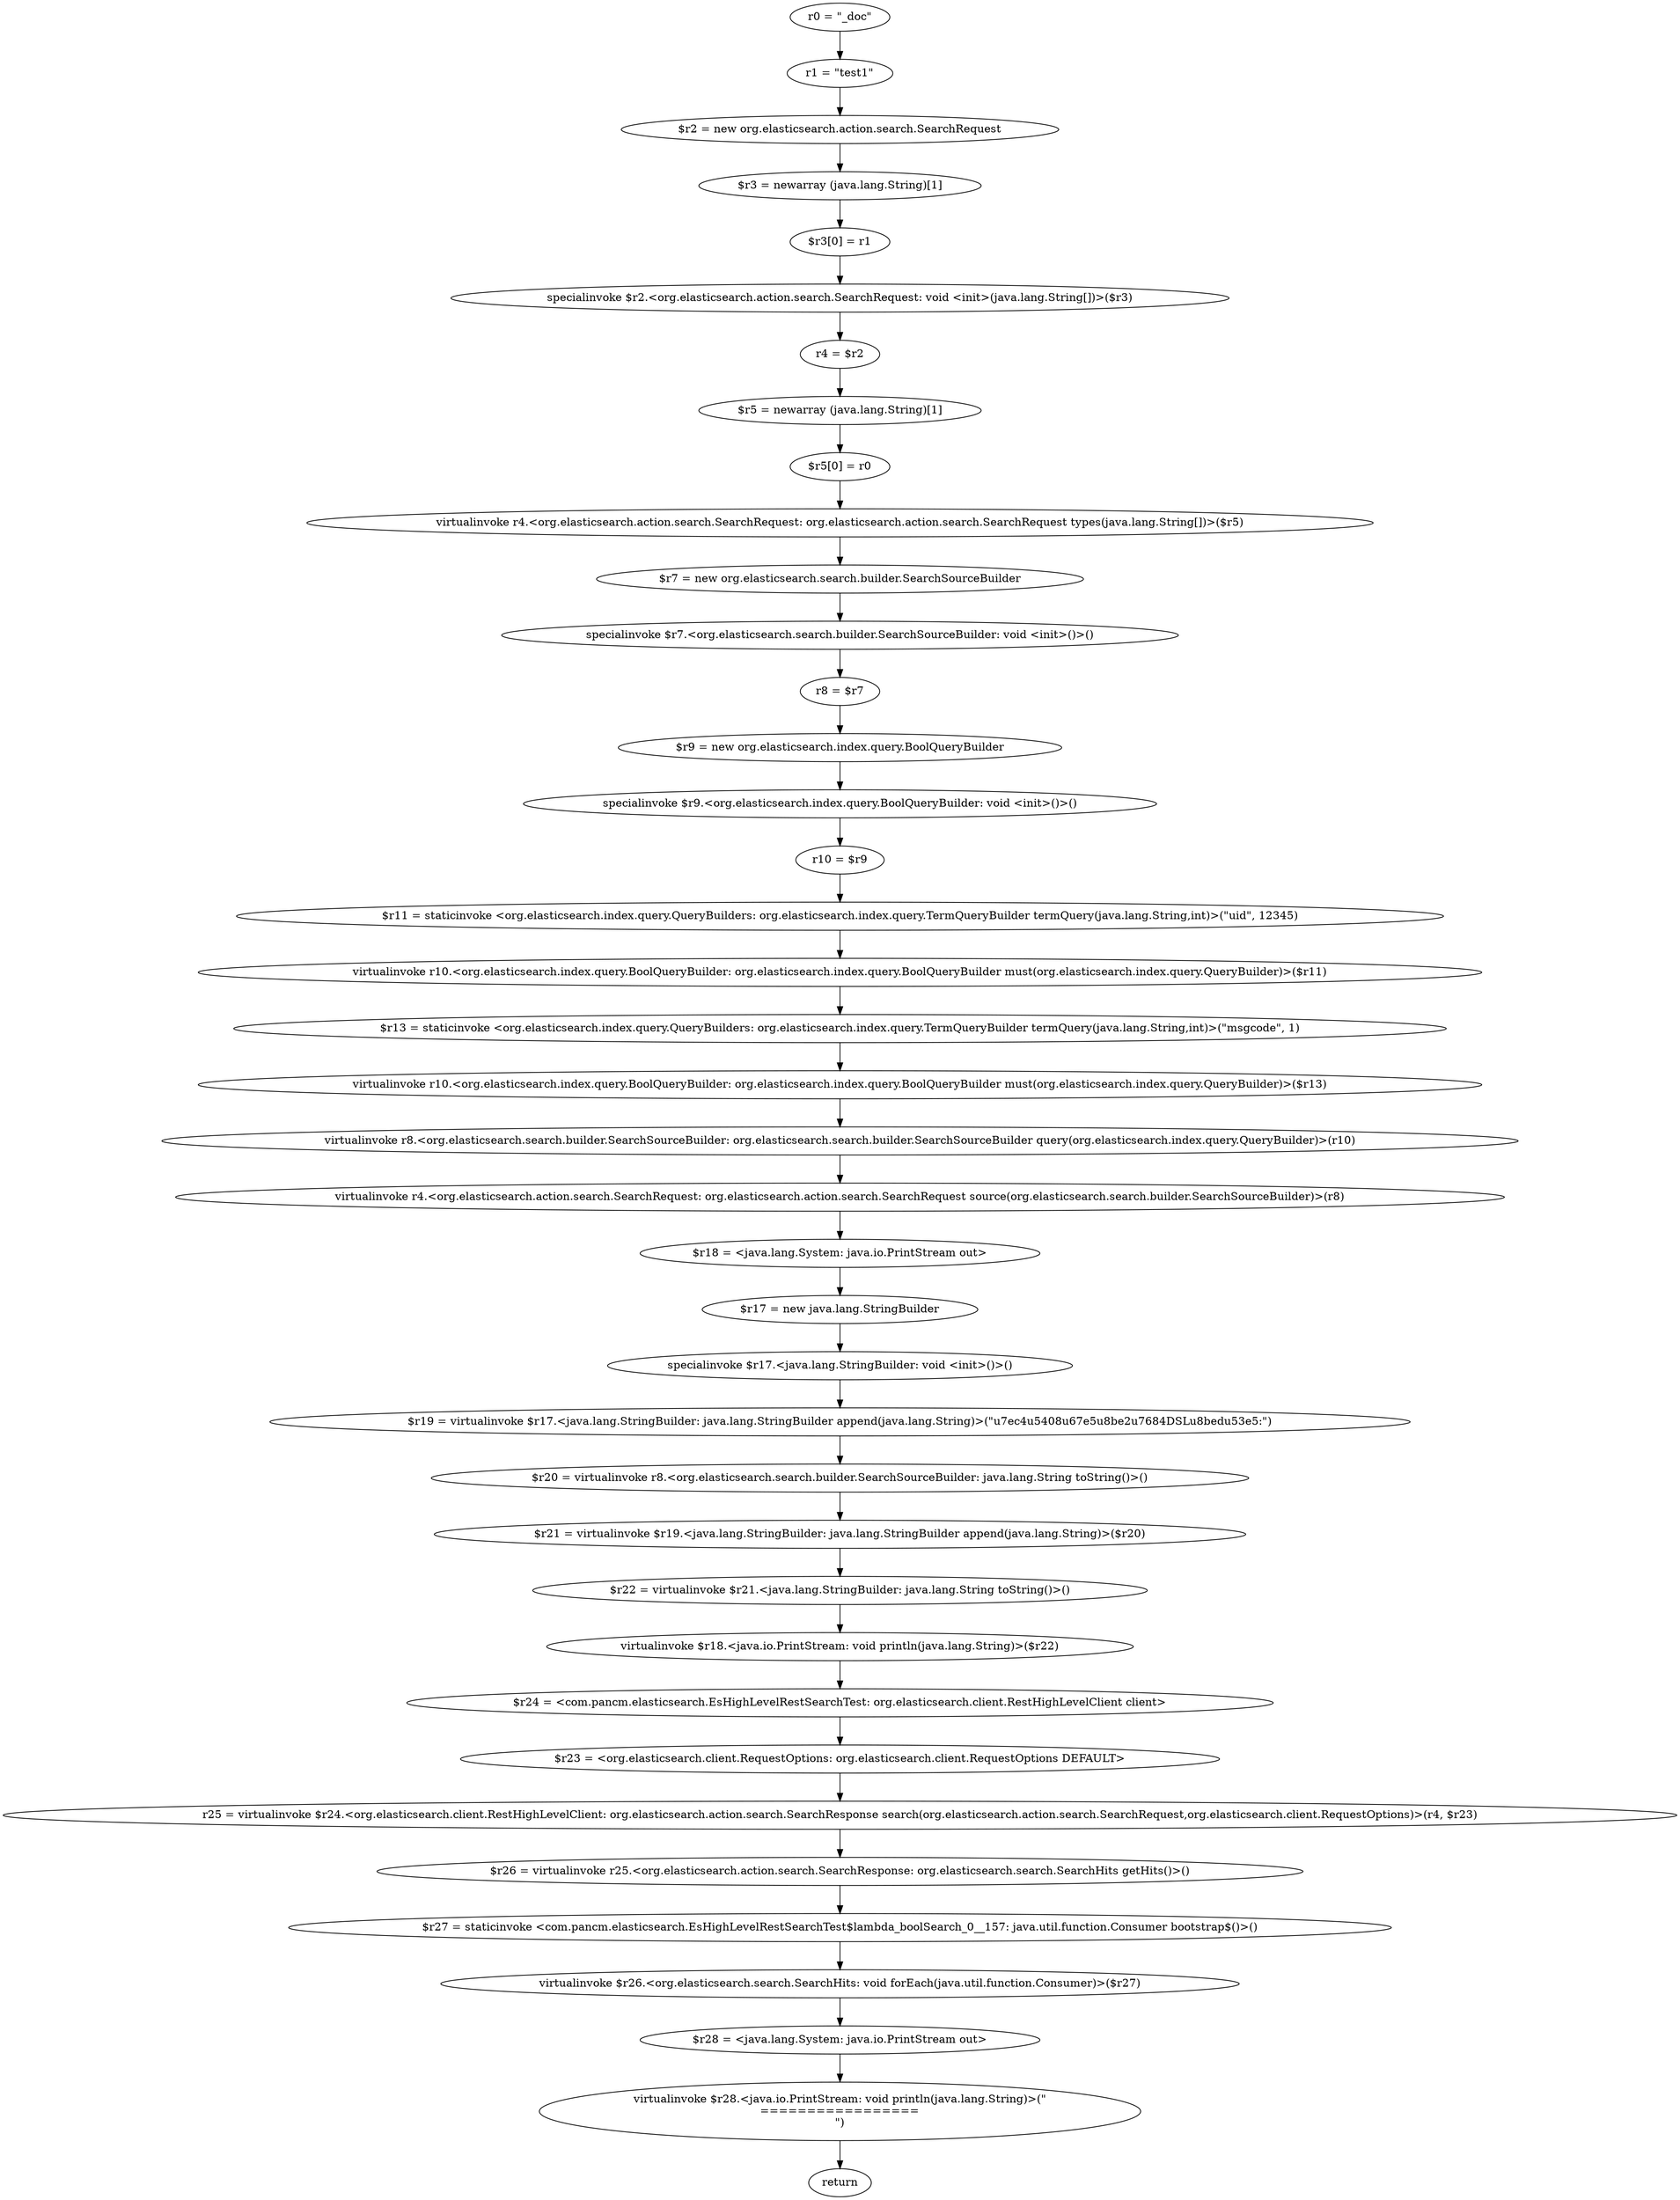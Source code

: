 digraph "unitGraph" {
    "r0 = \"_doc\""
    "r1 = \"test1\""
    "$r2 = new org.elasticsearch.action.search.SearchRequest"
    "$r3 = newarray (java.lang.String)[1]"
    "$r3[0] = r1"
    "specialinvoke $r2.<org.elasticsearch.action.search.SearchRequest: void <init>(java.lang.String[])>($r3)"
    "r4 = $r2"
    "$r5 = newarray (java.lang.String)[1]"
    "$r5[0] = r0"
    "virtualinvoke r4.<org.elasticsearch.action.search.SearchRequest: org.elasticsearch.action.search.SearchRequest types(java.lang.String[])>($r5)"
    "$r7 = new org.elasticsearch.search.builder.SearchSourceBuilder"
    "specialinvoke $r7.<org.elasticsearch.search.builder.SearchSourceBuilder: void <init>()>()"
    "r8 = $r7"
    "$r9 = new org.elasticsearch.index.query.BoolQueryBuilder"
    "specialinvoke $r9.<org.elasticsearch.index.query.BoolQueryBuilder: void <init>()>()"
    "r10 = $r9"
    "$r11 = staticinvoke <org.elasticsearch.index.query.QueryBuilders: org.elasticsearch.index.query.TermQueryBuilder termQuery(java.lang.String,int)>(\"uid\", 12345)"
    "virtualinvoke r10.<org.elasticsearch.index.query.BoolQueryBuilder: org.elasticsearch.index.query.BoolQueryBuilder must(org.elasticsearch.index.query.QueryBuilder)>($r11)"
    "$r13 = staticinvoke <org.elasticsearch.index.query.QueryBuilders: org.elasticsearch.index.query.TermQueryBuilder termQuery(java.lang.String,int)>(\"msgcode\", 1)"
    "virtualinvoke r10.<org.elasticsearch.index.query.BoolQueryBuilder: org.elasticsearch.index.query.BoolQueryBuilder must(org.elasticsearch.index.query.QueryBuilder)>($r13)"
    "virtualinvoke r8.<org.elasticsearch.search.builder.SearchSourceBuilder: org.elasticsearch.search.builder.SearchSourceBuilder query(org.elasticsearch.index.query.QueryBuilder)>(r10)"
    "virtualinvoke r4.<org.elasticsearch.action.search.SearchRequest: org.elasticsearch.action.search.SearchRequest source(org.elasticsearch.search.builder.SearchSourceBuilder)>(r8)"
    "$r18 = <java.lang.System: java.io.PrintStream out>"
    "$r17 = new java.lang.StringBuilder"
    "specialinvoke $r17.<java.lang.StringBuilder: void <init>()>()"
    "$r19 = virtualinvoke $r17.<java.lang.StringBuilder: java.lang.StringBuilder append(java.lang.String)>(\"\u7ec4\u5408\u67e5\u8be2\u7684DSL\u8bed\u53e5:\")"
    "$r20 = virtualinvoke r8.<org.elasticsearch.search.builder.SearchSourceBuilder: java.lang.String toString()>()"
    "$r21 = virtualinvoke $r19.<java.lang.StringBuilder: java.lang.StringBuilder append(java.lang.String)>($r20)"
    "$r22 = virtualinvoke $r21.<java.lang.StringBuilder: java.lang.String toString()>()"
    "virtualinvoke $r18.<java.io.PrintStream: void println(java.lang.String)>($r22)"
    "$r24 = <com.pancm.elasticsearch.EsHighLevelRestSearchTest: org.elasticsearch.client.RestHighLevelClient client>"
    "$r23 = <org.elasticsearch.client.RequestOptions: org.elasticsearch.client.RequestOptions DEFAULT>"
    "r25 = virtualinvoke $r24.<org.elasticsearch.client.RestHighLevelClient: org.elasticsearch.action.search.SearchResponse search(org.elasticsearch.action.search.SearchRequest,org.elasticsearch.client.RequestOptions)>(r4, $r23)"
    "$r26 = virtualinvoke r25.<org.elasticsearch.action.search.SearchResponse: org.elasticsearch.search.SearchHits getHits()>()"
    "$r27 = staticinvoke <com.pancm.elasticsearch.EsHighLevelRestSearchTest$lambda_boolSearch_0__157: java.util.function.Consumer bootstrap$()>()"
    "virtualinvoke $r26.<org.elasticsearch.search.SearchHits: void forEach(java.util.function.Consumer)>($r27)"
    "$r28 = <java.lang.System: java.io.PrintStream out>"
    "virtualinvoke $r28.<java.io.PrintStream: void println(java.lang.String)>(\"\n=================\n\")"
    "return"
    "r0 = \"_doc\""->"r1 = \"test1\"";
    "r1 = \"test1\""->"$r2 = new org.elasticsearch.action.search.SearchRequest";
    "$r2 = new org.elasticsearch.action.search.SearchRequest"->"$r3 = newarray (java.lang.String)[1]";
    "$r3 = newarray (java.lang.String)[1]"->"$r3[0] = r1";
    "$r3[0] = r1"->"specialinvoke $r2.<org.elasticsearch.action.search.SearchRequest: void <init>(java.lang.String[])>($r3)";
    "specialinvoke $r2.<org.elasticsearch.action.search.SearchRequest: void <init>(java.lang.String[])>($r3)"->"r4 = $r2";
    "r4 = $r2"->"$r5 = newarray (java.lang.String)[1]";
    "$r5 = newarray (java.lang.String)[1]"->"$r5[0] = r0";
    "$r5[0] = r0"->"virtualinvoke r4.<org.elasticsearch.action.search.SearchRequest: org.elasticsearch.action.search.SearchRequest types(java.lang.String[])>($r5)";
    "virtualinvoke r4.<org.elasticsearch.action.search.SearchRequest: org.elasticsearch.action.search.SearchRequest types(java.lang.String[])>($r5)"->"$r7 = new org.elasticsearch.search.builder.SearchSourceBuilder";
    "$r7 = new org.elasticsearch.search.builder.SearchSourceBuilder"->"specialinvoke $r7.<org.elasticsearch.search.builder.SearchSourceBuilder: void <init>()>()";
    "specialinvoke $r7.<org.elasticsearch.search.builder.SearchSourceBuilder: void <init>()>()"->"r8 = $r7";
    "r8 = $r7"->"$r9 = new org.elasticsearch.index.query.BoolQueryBuilder";
    "$r9 = new org.elasticsearch.index.query.BoolQueryBuilder"->"specialinvoke $r9.<org.elasticsearch.index.query.BoolQueryBuilder: void <init>()>()";
    "specialinvoke $r9.<org.elasticsearch.index.query.BoolQueryBuilder: void <init>()>()"->"r10 = $r9";
    "r10 = $r9"->"$r11 = staticinvoke <org.elasticsearch.index.query.QueryBuilders: org.elasticsearch.index.query.TermQueryBuilder termQuery(java.lang.String,int)>(\"uid\", 12345)";
    "$r11 = staticinvoke <org.elasticsearch.index.query.QueryBuilders: org.elasticsearch.index.query.TermQueryBuilder termQuery(java.lang.String,int)>(\"uid\", 12345)"->"virtualinvoke r10.<org.elasticsearch.index.query.BoolQueryBuilder: org.elasticsearch.index.query.BoolQueryBuilder must(org.elasticsearch.index.query.QueryBuilder)>($r11)";
    "virtualinvoke r10.<org.elasticsearch.index.query.BoolQueryBuilder: org.elasticsearch.index.query.BoolQueryBuilder must(org.elasticsearch.index.query.QueryBuilder)>($r11)"->"$r13 = staticinvoke <org.elasticsearch.index.query.QueryBuilders: org.elasticsearch.index.query.TermQueryBuilder termQuery(java.lang.String,int)>(\"msgcode\", 1)";
    "$r13 = staticinvoke <org.elasticsearch.index.query.QueryBuilders: org.elasticsearch.index.query.TermQueryBuilder termQuery(java.lang.String,int)>(\"msgcode\", 1)"->"virtualinvoke r10.<org.elasticsearch.index.query.BoolQueryBuilder: org.elasticsearch.index.query.BoolQueryBuilder must(org.elasticsearch.index.query.QueryBuilder)>($r13)";
    "virtualinvoke r10.<org.elasticsearch.index.query.BoolQueryBuilder: org.elasticsearch.index.query.BoolQueryBuilder must(org.elasticsearch.index.query.QueryBuilder)>($r13)"->"virtualinvoke r8.<org.elasticsearch.search.builder.SearchSourceBuilder: org.elasticsearch.search.builder.SearchSourceBuilder query(org.elasticsearch.index.query.QueryBuilder)>(r10)";
    "virtualinvoke r8.<org.elasticsearch.search.builder.SearchSourceBuilder: org.elasticsearch.search.builder.SearchSourceBuilder query(org.elasticsearch.index.query.QueryBuilder)>(r10)"->"virtualinvoke r4.<org.elasticsearch.action.search.SearchRequest: org.elasticsearch.action.search.SearchRequest source(org.elasticsearch.search.builder.SearchSourceBuilder)>(r8)";
    "virtualinvoke r4.<org.elasticsearch.action.search.SearchRequest: org.elasticsearch.action.search.SearchRequest source(org.elasticsearch.search.builder.SearchSourceBuilder)>(r8)"->"$r18 = <java.lang.System: java.io.PrintStream out>";
    "$r18 = <java.lang.System: java.io.PrintStream out>"->"$r17 = new java.lang.StringBuilder";
    "$r17 = new java.lang.StringBuilder"->"specialinvoke $r17.<java.lang.StringBuilder: void <init>()>()";
    "specialinvoke $r17.<java.lang.StringBuilder: void <init>()>()"->"$r19 = virtualinvoke $r17.<java.lang.StringBuilder: java.lang.StringBuilder append(java.lang.String)>(\"\u7ec4\u5408\u67e5\u8be2\u7684DSL\u8bed\u53e5:\")";
    "$r19 = virtualinvoke $r17.<java.lang.StringBuilder: java.lang.StringBuilder append(java.lang.String)>(\"\u7ec4\u5408\u67e5\u8be2\u7684DSL\u8bed\u53e5:\")"->"$r20 = virtualinvoke r8.<org.elasticsearch.search.builder.SearchSourceBuilder: java.lang.String toString()>()";
    "$r20 = virtualinvoke r8.<org.elasticsearch.search.builder.SearchSourceBuilder: java.lang.String toString()>()"->"$r21 = virtualinvoke $r19.<java.lang.StringBuilder: java.lang.StringBuilder append(java.lang.String)>($r20)";
    "$r21 = virtualinvoke $r19.<java.lang.StringBuilder: java.lang.StringBuilder append(java.lang.String)>($r20)"->"$r22 = virtualinvoke $r21.<java.lang.StringBuilder: java.lang.String toString()>()";
    "$r22 = virtualinvoke $r21.<java.lang.StringBuilder: java.lang.String toString()>()"->"virtualinvoke $r18.<java.io.PrintStream: void println(java.lang.String)>($r22)";
    "virtualinvoke $r18.<java.io.PrintStream: void println(java.lang.String)>($r22)"->"$r24 = <com.pancm.elasticsearch.EsHighLevelRestSearchTest: org.elasticsearch.client.RestHighLevelClient client>";
    "$r24 = <com.pancm.elasticsearch.EsHighLevelRestSearchTest: org.elasticsearch.client.RestHighLevelClient client>"->"$r23 = <org.elasticsearch.client.RequestOptions: org.elasticsearch.client.RequestOptions DEFAULT>";
    "$r23 = <org.elasticsearch.client.RequestOptions: org.elasticsearch.client.RequestOptions DEFAULT>"->"r25 = virtualinvoke $r24.<org.elasticsearch.client.RestHighLevelClient: org.elasticsearch.action.search.SearchResponse search(org.elasticsearch.action.search.SearchRequest,org.elasticsearch.client.RequestOptions)>(r4, $r23)";
    "r25 = virtualinvoke $r24.<org.elasticsearch.client.RestHighLevelClient: org.elasticsearch.action.search.SearchResponse search(org.elasticsearch.action.search.SearchRequest,org.elasticsearch.client.RequestOptions)>(r4, $r23)"->"$r26 = virtualinvoke r25.<org.elasticsearch.action.search.SearchResponse: org.elasticsearch.search.SearchHits getHits()>()";
    "$r26 = virtualinvoke r25.<org.elasticsearch.action.search.SearchResponse: org.elasticsearch.search.SearchHits getHits()>()"->"$r27 = staticinvoke <com.pancm.elasticsearch.EsHighLevelRestSearchTest$lambda_boolSearch_0__157: java.util.function.Consumer bootstrap$()>()";
    "$r27 = staticinvoke <com.pancm.elasticsearch.EsHighLevelRestSearchTest$lambda_boolSearch_0__157: java.util.function.Consumer bootstrap$()>()"->"virtualinvoke $r26.<org.elasticsearch.search.SearchHits: void forEach(java.util.function.Consumer)>($r27)";
    "virtualinvoke $r26.<org.elasticsearch.search.SearchHits: void forEach(java.util.function.Consumer)>($r27)"->"$r28 = <java.lang.System: java.io.PrintStream out>";
    "$r28 = <java.lang.System: java.io.PrintStream out>"->"virtualinvoke $r28.<java.io.PrintStream: void println(java.lang.String)>(\"\n=================\n\")";
    "virtualinvoke $r28.<java.io.PrintStream: void println(java.lang.String)>(\"\n=================\n\")"->"return";
}
